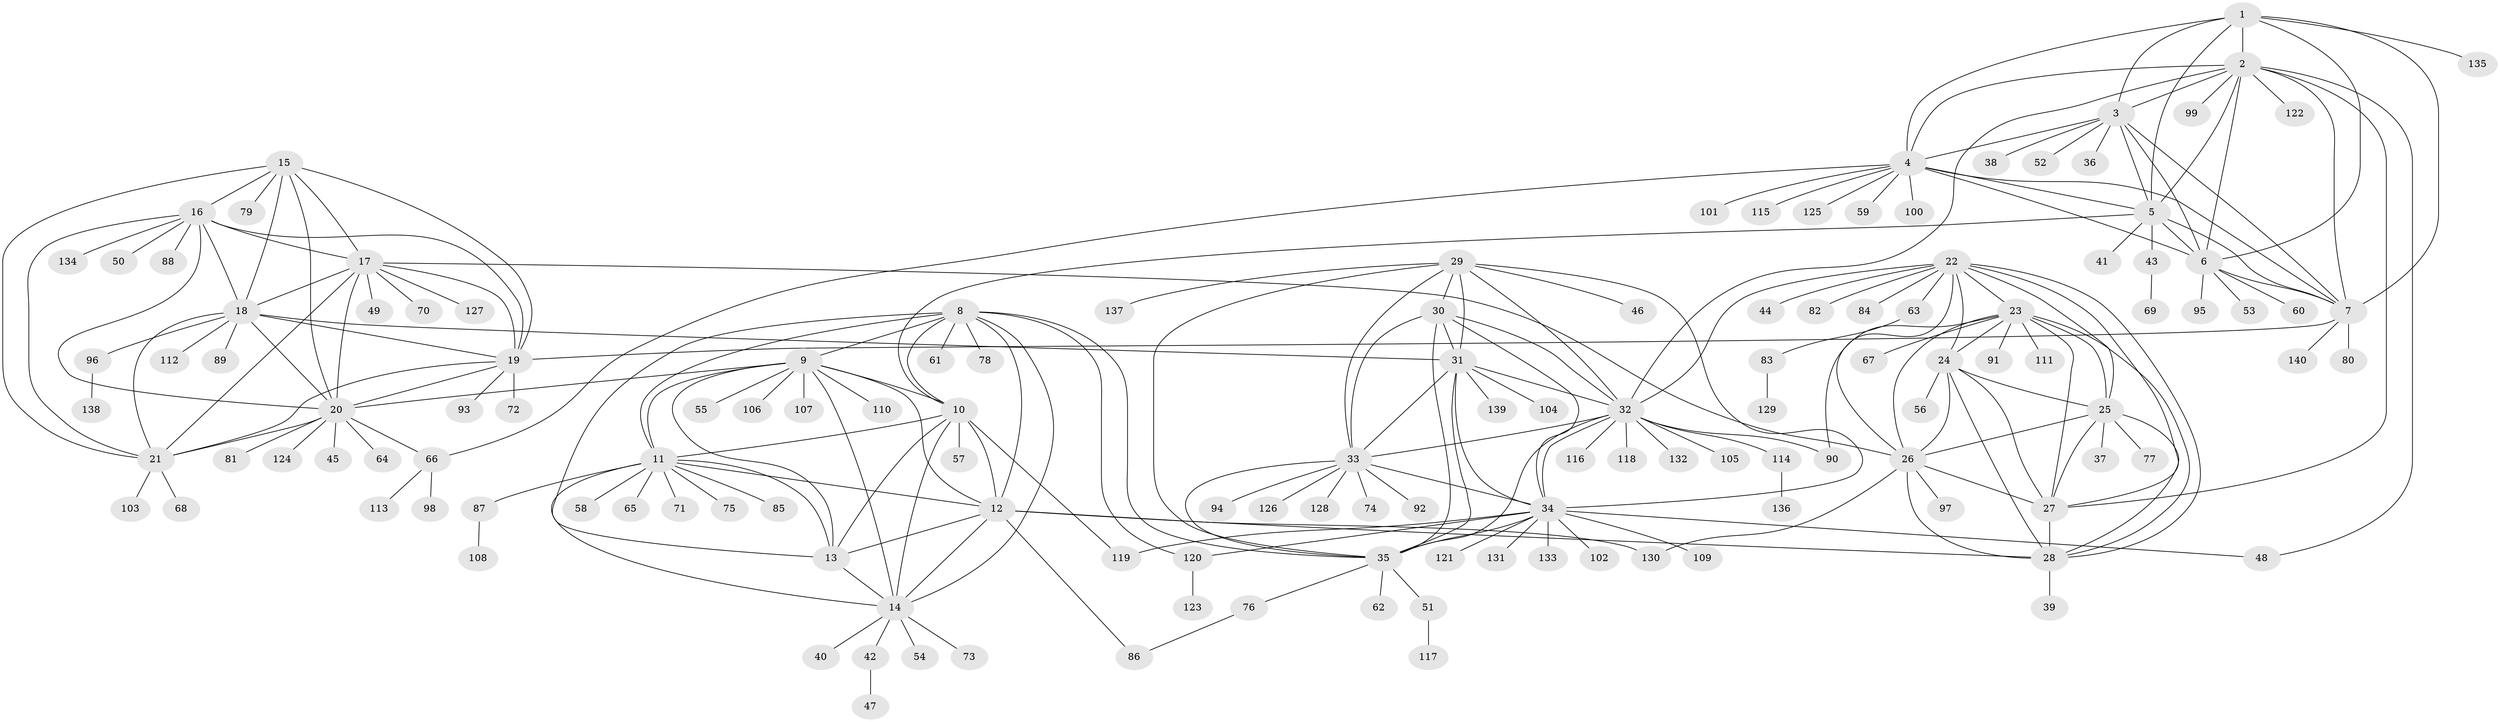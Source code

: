 // Generated by graph-tools (version 1.1) at 2025/26/03/09/25 03:26:41]
// undirected, 140 vertices, 227 edges
graph export_dot {
graph [start="1"]
  node [color=gray90,style=filled];
  1;
  2;
  3;
  4;
  5;
  6;
  7;
  8;
  9;
  10;
  11;
  12;
  13;
  14;
  15;
  16;
  17;
  18;
  19;
  20;
  21;
  22;
  23;
  24;
  25;
  26;
  27;
  28;
  29;
  30;
  31;
  32;
  33;
  34;
  35;
  36;
  37;
  38;
  39;
  40;
  41;
  42;
  43;
  44;
  45;
  46;
  47;
  48;
  49;
  50;
  51;
  52;
  53;
  54;
  55;
  56;
  57;
  58;
  59;
  60;
  61;
  62;
  63;
  64;
  65;
  66;
  67;
  68;
  69;
  70;
  71;
  72;
  73;
  74;
  75;
  76;
  77;
  78;
  79;
  80;
  81;
  82;
  83;
  84;
  85;
  86;
  87;
  88;
  89;
  90;
  91;
  92;
  93;
  94;
  95;
  96;
  97;
  98;
  99;
  100;
  101;
  102;
  103;
  104;
  105;
  106;
  107;
  108;
  109;
  110;
  111;
  112;
  113;
  114;
  115;
  116;
  117;
  118;
  119;
  120;
  121;
  122;
  123;
  124;
  125;
  126;
  127;
  128;
  129;
  130;
  131;
  132;
  133;
  134;
  135;
  136;
  137;
  138;
  139;
  140;
  1 -- 2;
  1 -- 3;
  1 -- 4;
  1 -- 5;
  1 -- 6;
  1 -- 7;
  1 -- 135;
  2 -- 3;
  2 -- 4;
  2 -- 5;
  2 -- 6;
  2 -- 7;
  2 -- 27;
  2 -- 32;
  2 -- 48;
  2 -- 99;
  2 -- 122;
  3 -- 4;
  3 -- 5;
  3 -- 6;
  3 -- 7;
  3 -- 36;
  3 -- 38;
  3 -- 52;
  4 -- 5;
  4 -- 6;
  4 -- 7;
  4 -- 59;
  4 -- 66;
  4 -- 100;
  4 -- 101;
  4 -- 115;
  4 -- 125;
  5 -- 6;
  5 -- 7;
  5 -- 10;
  5 -- 41;
  5 -- 43;
  6 -- 7;
  6 -- 53;
  6 -- 60;
  6 -- 95;
  7 -- 19;
  7 -- 80;
  7 -- 140;
  8 -- 9;
  8 -- 10;
  8 -- 11;
  8 -- 12;
  8 -- 13;
  8 -- 14;
  8 -- 35;
  8 -- 61;
  8 -- 78;
  8 -- 120;
  9 -- 10;
  9 -- 11;
  9 -- 12;
  9 -- 13;
  9 -- 14;
  9 -- 20;
  9 -- 55;
  9 -- 106;
  9 -- 107;
  9 -- 110;
  10 -- 11;
  10 -- 12;
  10 -- 13;
  10 -- 14;
  10 -- 57;
  10 -- 119;
  11 -- 12;
  11 -- 13;
  11 -- 14;
  11 -- 58;
  11 -- 65;
  11 -- 71;
  11 -- 75;
  11 -- 85;
  11 -- 87;
  12 -- 13;
  12 -- 14;
  12 -- 28;
  12 -- 86;
  12 -- 130;
  13 -- 14;
  14 -- 40;
  14 -- 42;
  14 -- 54;
  14 -- 73;
  15 -- 16;
  15 -- 17;
  15 -- 18;
  15 -- 19;
  15 -- 20;
  15 -- 21;
  15 -- 79;
  16 -- 17;
  16 -- 18;
  16 -- 19;
  16 -- 20;
  16 -- 21;
  16 -- 50;
  16 -- 88;
  16 -- 134;
  17 -- 18;
  17 -- 19;
  17 -- 20;
  17 -- 21;
  17 -- 26;
  17 -- 49;
  17 -- 70;
  17 -- 127;
  18 -- 19;
  18 -- 20;
  18 -- 21;
  18 -- 31;
  18 -- 89;
  18 -- 96;
  18 -- 112;
  19 -- 20;
  19 -- 21;
  19 -- 72;
  19 -- 93;
  20 -- 21;
  20 -- 45;
  20 -- 64;
  20 -- 66;
  20 -- 81;
  20 -- 124;
  21 -- 68;
  21 -- 103;
  22 -- 23;
  22 -- 24;
  22 -- 25;
  22 -- 26;
  22 -- 27;
  22 -- 28;
  22 -- 32;
  22 -- 44;
  22 -- 63;
  22 -- 82;
  22 -- 84;
  23 -- 24;
  23 -- 25;
  23 -- 26;
  23 -- 27;
  23 -- 28;
  23 -- 67;
  23 -- 90;
  23 -- 91;
  23 -- 111;
  24 -- 25;
  24 -- 26;
  24 -- 27;
  24 -- 28;
  24 -- 56;
  25 -- 26;
  25 -- 27;
  25 -- 28;
  25 -- 37;
  25 -- 77;
  26 -- 27;
  26 -- 28;
  26 -- 97;
  26 -- 130;
  27 -- 28;
  28 -- 39;
  29 -- 30;
  29 -- 31;
  29 -- 32;
  29 -- 33;
  29 -- 34;
  29 -- 35;
  29 -- 46;
  29 -- 137;
  30 -- 31;
  30 -- 32;
  30 -- 33;
  30 -- 34;
  30 -- 35;
  31 -- 32;
  31 -- 33;
  31 -- 34;
  31 -- 35;
  31 -- 104;
  31 -- 139;
  32 -- 33;
  32 -- 34;
  32 -- 35;
  32 -- 90;
  32 -- 105;
  32 -- 114;
  32 -- 116;
  32 -- 118;
  32 -- 132;
  33 -- 34;
  33 -- 35;
  33 -- 74;
  33 -- 92;
  33 -- 94;
  33 -- 126;
  33 -- 128;
  34 -- 35;
  34 -- 48;
  34 -- 102;
  34 -- 109;
  34 -- 119;
  34 -- 120;
  34 -- 121;
  34 -- 131;
  34 -- 133;
  35 -- 51;
  35 -- 62;
  35 -- 76;
  42 -- 47;
  43 -- 69;
  51 -- 117;
  63 -- 83;
  66 -- 98;
  66 -- 113;
  76 -- 86;
  83 -- 129;
  87 -- 108;
  96 -- 138;
  114 -- 136;
  120 -- 123;
}
